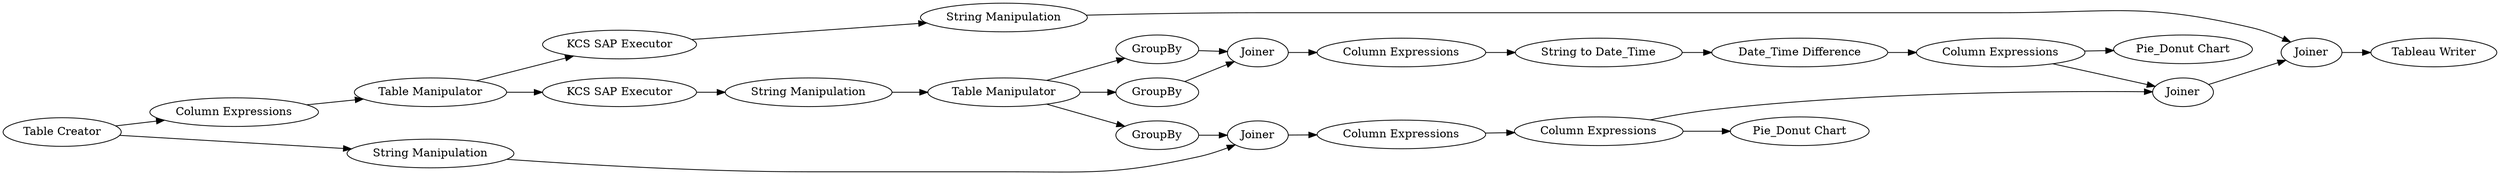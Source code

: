 digraph {
	"8732052196988012960_28" [label=Joiner]
	"8732052196988012960_6" [label="Column Expressions"]
	"8732052196988012960_11" [label=GroupBy]
	"8732052196988012960_29" [label="String Manipulation"]
	"8732052196988012960_10" [label=GroupBy]
	"8732052196988012960_7" [label="Table Manipulator"]
	"8732052196988012960_20" [label="Column Expressions"]
	"8732052196988012960_18" [label=GroupBy]
	"8732052196988012960_14" [label="Date_Time Difference"]
	"8732052196988012960_15" [label="String to Date_Time"]
	"8732052196988012960_1" [label="Table Creator"]
	"8732052196988012960_13" [label="Column Expressions"]
	"8732052196988012960_26" [label="KCS SAP Executor"]
	"8732052196988012960_8" [label="KCS SAP Executor"]
	"8732052196988012960_9" [label="Table Manipulator"]
	"8732052196988012960_12" [label=Joiner]
	"8732052196988012960_25" [label="String Manipulation"]
	"8732052196988012960_19" [label=Joiner]
	"8732052196988012960_24" [label="String Manipulation"]
	"8732052196988012960_30" [label="Tableau Writer"]
	"8732052196988012960_27" [label=Joiner]
	"8732052196988012960_17" [label="Pie_Donut Chart"]
	"8732052196988012960_22" [label="Pie_Donut Chart"]
	"8732052196988012960_21" [label="Column Expressions"]
	"8732052196988012960_16" [label="Column Expressions"]
	"8732052196988012960_16" -> "8732052196988012960_17"
	"8732052196988012960_10" -> "8732052196988012960_12"
	"8732052196988012960_28" -> "8732052196988012960_30"
	"8732052196988012960_14" -> "8732052196988012960_16"
	"8732052196988012960_7" -> "8732052196988012960_8"
	"8732052196988012960_15" -> "8732052196988012960_14"
	"8732052196988012960_9" -> "8732052196988012960_18"
	"8732052196988012960_8" -> "8732052196988012960_24"
	"8732052196988012960_27" -> "8732052196988012960_28"
	"8732052196988012960_26" -> "8732052196988012960_29"
	"8732052196988012960_19" -> "8732052196988012960_20"
	"8732052196988012960_7" -> "8732052196988012960_26"
	"8732052196988012960_9" -> "8732052196988012960_10"
	"8732052196988012960_20" -> "8732052196988012960_21"
	"8732052196988012960_1" -> "8732052196988012960_6"
	"8732052196988012960_21" -> "8732052196988012960_27"
	"8732052196988012960_1" -> "8732052196988012960_25"
	"8732052196988012960_21" -> "8732052196988012960_22"
	"8732052196988012960_9" -> "8732052196988012960_11"
	"8732052196988012960_12" -> "8732052196988012960_13"
	"8732052196988012960_16" -> "8732052196988012960_27"
	"8732052196988012960_11" -> "8732052196988012960_12"
	"8732052196988012960_25" -> "8732052196988012960_19"
	"8732052196988012960_13" -> "8732052196988012960_15"
	"8732052196988012960_6" -> "8732052196988012960_7"
	"8732052196988012960_29" -> "8732052196988012960_28"
	"8732052196988012960_24" -> "8732052196988012960_9"
	"8732052196988012960_18" -> "8732052196988012960_19"
	rankdir=LR
}
